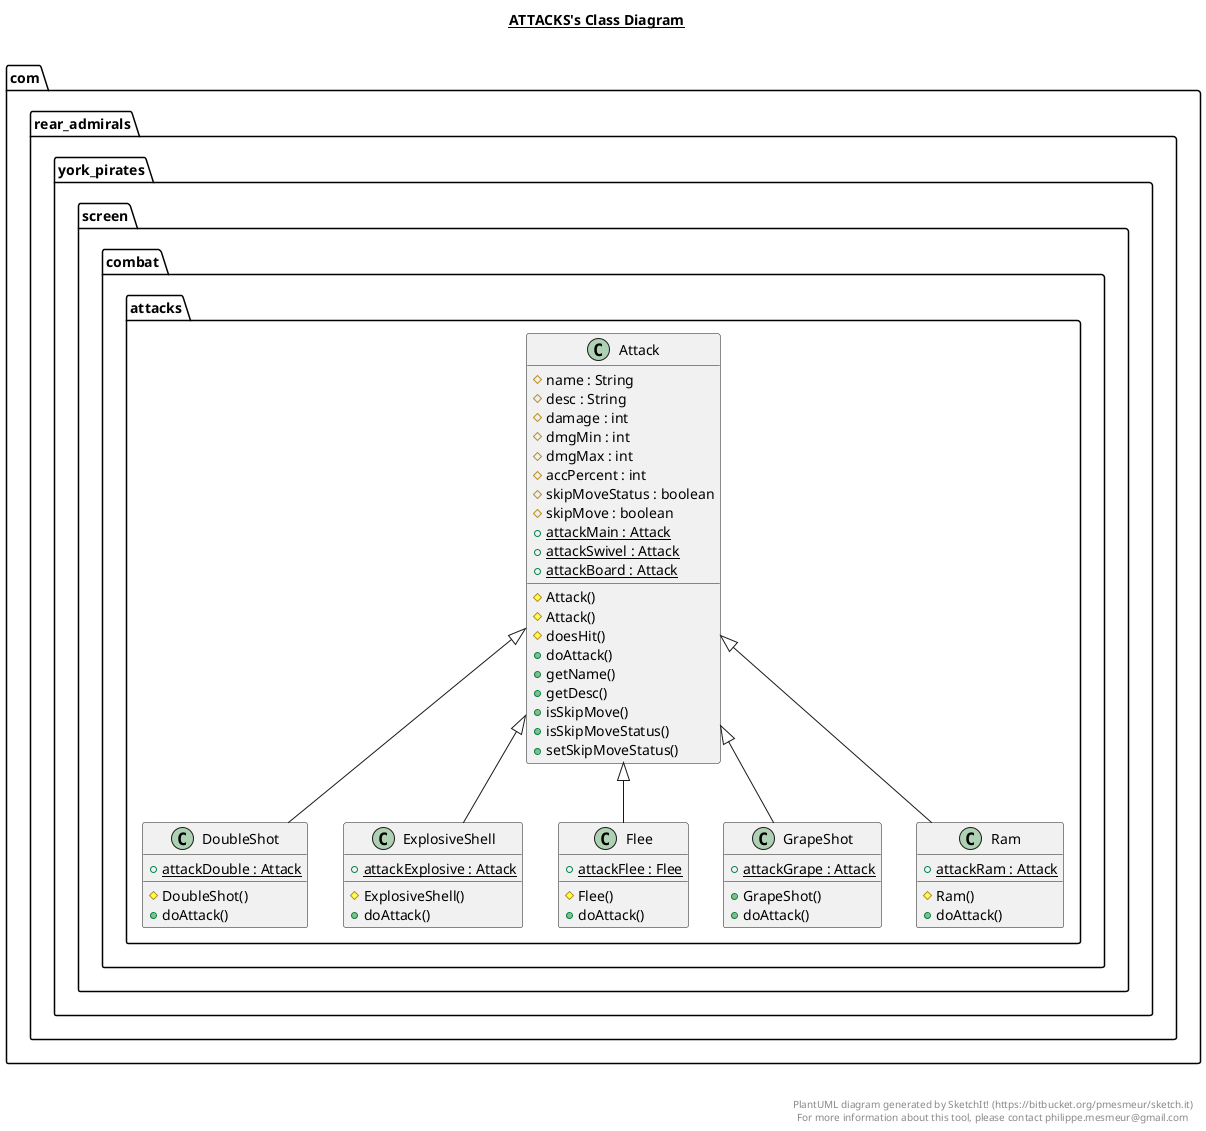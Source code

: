 @startuml

title __ATTACKS's Class Diagram__\n

  package com.rear_admirals.york_pirates {
    package com.rear_admirals.york_pirates.screen {
      package com.rear_admirals.york_pirates.screen.combat {
        package com.rear_admirals.york_pirates.screen.combat.attacks {
          class Attack {
              # name : String
              # desc : String
              # damage : int
              # dmgMin : int
              # dmgMax : int
              # accPercent : int
              # skipMoveStatus : boolean
              # skipMove : boolean
              {static} + attackMain : Attack
              {static} + attackSwivel : Attack
              {static} + attackBoard : Attack
              # Attack()
              # Attack()
              # doesHit()
              + doAttack()
              + getName()
              + getDesc()
              + isSkipMove()
              + isSkipMoveStatus()
              + setSkipMoveStatus()
          }
        }
      }
    }
  }
  

  package com.rear_admirals.york_pirates {
    package com.rear_admirals.york_pirates.screen {
      package com.rear_admirals.york_pirates.screen.combat {
        package com.rear_admirals.york_pirates.screen.combat.attacks {
          class DoubleShot {
              {static} + attackDouble : Attack
              # DoubleShot()
              + doAttack()
          }
        }
      }
    }
  }
  

  package com.rear_admirals.york_pirates {
    package com.rear_admirals.york_pirates.screen {
      package com.rear_admirals.york_pirates.screen.combat {
        package com.rear_admirals.york_pirates.screen.combat.attacks {
          class ExplosiveShell {
              {static} + attackExplosive : Attack
              # ExplosiveShell()
              + doAttack()
          }
        }
      }
    }
  }
  

  package com.rear_admirals.york_pirates {
    package com.rear_admirals.york_pirates.screen {
      package com.rear_admirals.york_pirates.screen.combat {
        package com.rear_admirals.york_pirates.screen.combat.attacks {
          class Flee {
              {static} + attackFlee : Flee
              # Flee()
              + doAttack()
          }
        }
      }
    }
  }
  

  package com.rear_admirals.york_pirates {
    package com.rear_admirals.york_pirates.screen {
      package com.rear_admirals.york_pirates.screen.combat {
        package com.rear_admirals.york_pirates.screen.combat.attacks {
          class GrapeShot {
              {static} + attackGrape : Attack
              + GrapeShot()
              + doAttack()
          }
        }
      }
    }
  }
  

  package com.rear_admirals.york_pirates {
    package com.rear_admirals.york_pirates.screen {
      package com.rear_admirals.york_pirates.screen.combat {
        package com.rear_admirals.york_pirates.screen.combat.attacks {
          class Ram {
              {static} + attackRam : Attack
              # Ram()
              + doAttack()
          }
        }
      }
    }
  }
  

  DoubleShot -up-|> Attack
  ExplosiveShell -up-|> Attack
  Flee -up-|> Attack
  GrapeShot -up-|> Attack
  Ram -up-|> Attack


right footer


PlantUML diagram generated by SketchIt! (https://bitbucket.org/pmesmeur/sketch.it)
For more information about this tool, please contact philippe.mesmeur@gmail.com
endfooter

@enduml
